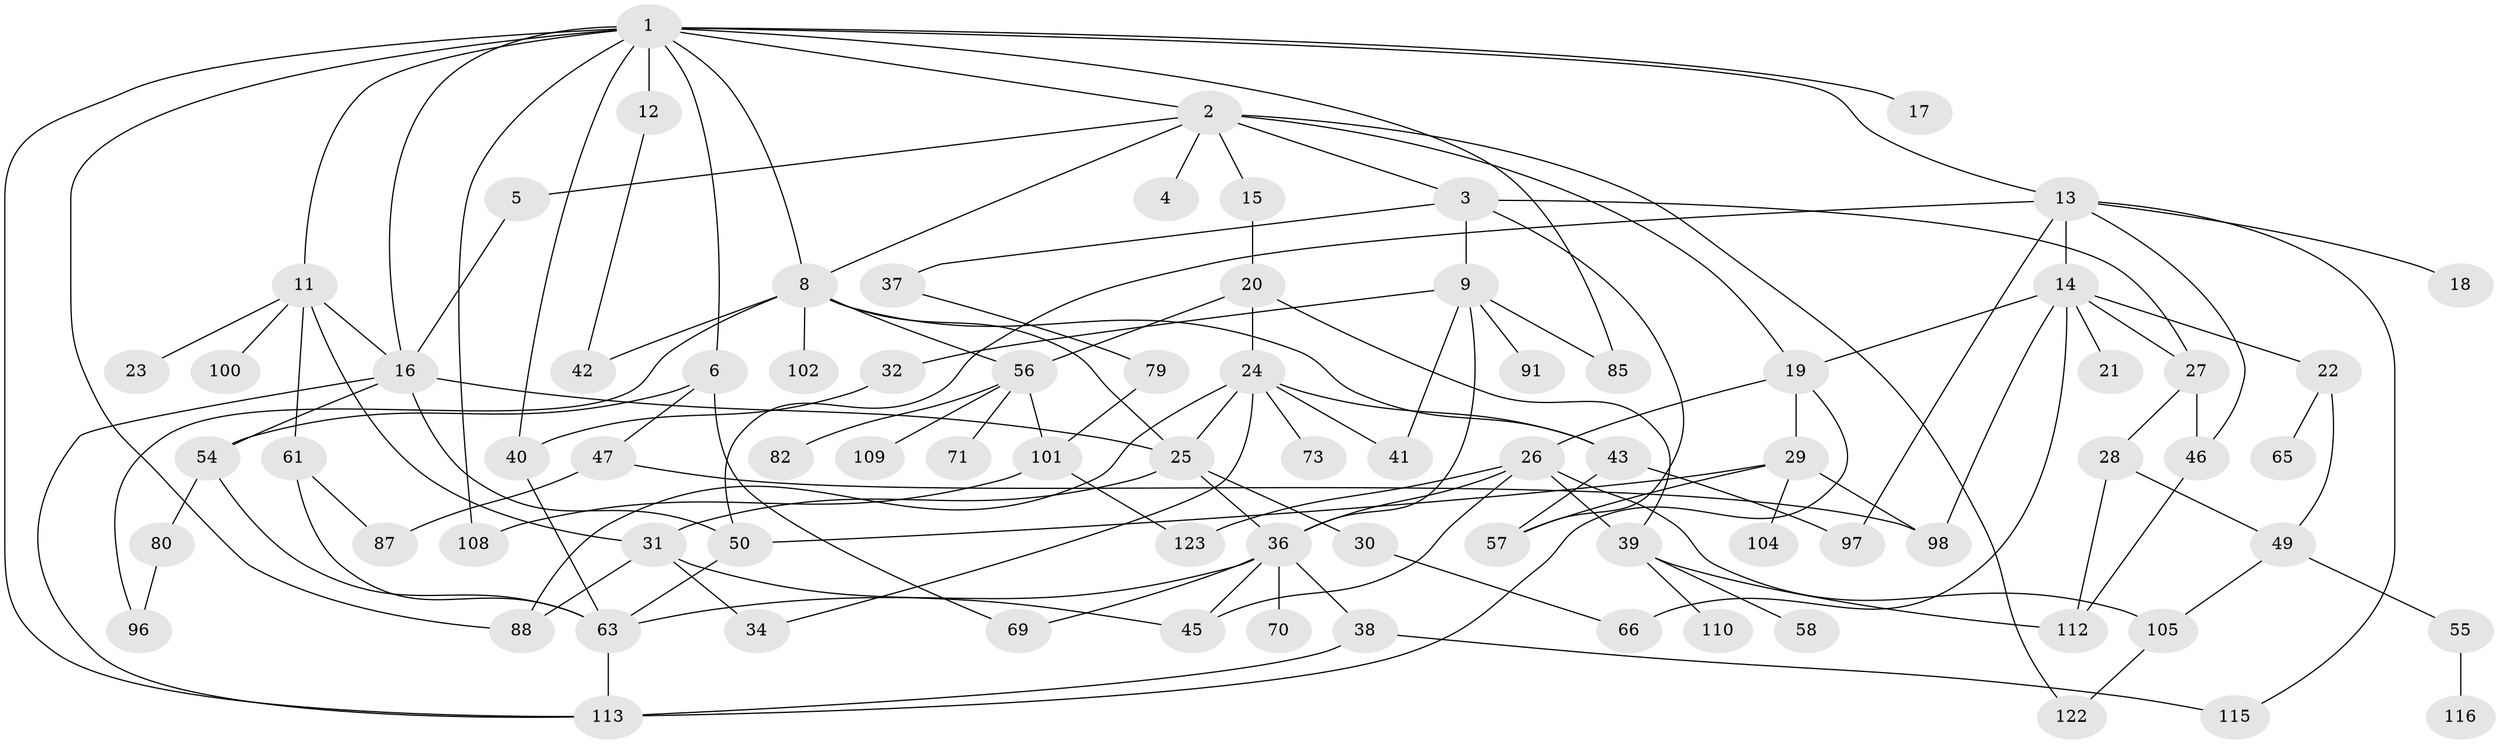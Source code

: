 // Generated by graph-tools (version 1.1) at 2025/51/02/27/25 19:51:39]
// undirected, 81 vertices, 132 edges
graph export_dot {
graph [start="1"]
  node [color=gray90,style=filled];
  1 [super="+10"];
  2 [super="+64"];
  3 [super="+84"];
  4;
  5;
  6 [super="+7"];
  8 [super="+59"];
  9 [super="+60"];
  11 [super="+89"];
  12 [super="+83"];
  13 [super="+35"];
  14 [super="+106"];
  15;
  16 [super="+72"];
  17;
  18;
  19;
  20 [super="+94"];
  21;
  22 [super="+117"];
  23;
  24 [super="+44"];
  25 [super="+77"];
  26 [super="+86"];
  27;
  28;
  29 [super="+33"];
  30;
  31 [super="+52"];
  32;
  34;
  36 [super="+48"];
  37 [super="+68"];
  38 [super="+51"];
  39 [super="+99"];
  40 [super="+81"];
  41;
  42;
  43 [super="+119"];
  45 [super="+62"];
  46;
  47 [super="+78"];
  49 [super="+90"];
  50 [super="+53"];
  54 [super="+75"];
  55;
  56 [super="+76"];
  57;
  58;
  61 [super="+67"];
  63 [super="+93"];
  65;
  66 [super="+74"];
  69;
  70 [super="+120"];
  71;
  73;
  79;
  80 [super="+121"];
  82 [super="+95"];
  85 [super="+92"];
  87 [super="+103"];
  88 [super="+118"];
  91;
  96;
  97;
  98;
  100;
  101 [super="+107"];
  102;
  104;
  105 [super="+111"];
  108;
  109;
  110;
  112;
  113 [super="+114"];
  115;
  116;
  122;
  123;
  1 -- 2;
  1 -- 6;
  1 -- 11;
  1 -- 12;
  1 -- 13;
  1 -- 17;
  1 -- 113;
  1 -- 8;
  1 -- 88;
  1 -- 40;
  1 -- 108;
  1 -- 16;
  1 -- 85;
  2 -- 3;
  2 -- 4;
  2 -- 5;
  2 -- 8;
  2 -- 15;
  2 -- 19;
  2 -- 122;
  3 -- 9;
  3 -- 37;
  3 -- 57;
  3 -- 27;
  5 -- 16;
  6 -- 47;
  6 -- 54;
  6 -- 69;
  8 -- 25;
  8 -- 42;
  8 -- 43;
  8 -- 56;
  8 -- 96;
  8 -- 102;
  9 -- 32;
  9 -- 36;
  9 -- 41;
  9 -- 85;
  9 -- 91;
  11 -- 23;
  11 -- 31;
  11 -- 61;
  11 -- 100;
  11 -- 16;
  12 -- 42;
  13 -- 14;
  13 -- 18;
  13 -- 46;
  13 -- 97;
  13 -- 50;
  13 -- 115;
  14 -- 21;
  14 -- 22;
  14 -- 27;
  14 -- 98;
  14 -- 19;
  14 -- 66;
  15 -- 20;
  16 -- 54;
  16 -- 50;
  16 -- 25;
  16 -- 113;
  19 -- 26;
  19 -- 29;
  19 -- 113;
  20 -- 24;
  20 -- 39;
  20 -- 56;
  22 -- 65;
  22 -- 49;
  24 -- 34;
  24 -- 73;
  24 -- 41;
  24 -- 88;
  24 -- 25;
  24 -- 43;
  25 -- 30;
  25 -- 36;
  25 -- 31;
  26 -- 105 [weight=2];
  26 -- 36;
  26 -- 39;
  26 -- 123;
  26 -- 45;
  27 -- 28;
  27 -- 46;
  28 -- 49;
  28 -- 112;
  29 -- 104;
  29 -- 50;
  29 -- 57;
  29 -- 98;
  30 -- 66;
  31 -- 34;
  31 -- 88;
  31 -- 45;
  32 -- 40;
  36 -- 38;
  36 -- 45;
  36 -- 69;
  36 -- 70;
  36 -- 63;
  37 -- 79;
  38 -- 113;
  38 -- 115;
  39 -- 58;
  39 -- 112;
  39 -- 110;
  40 -- 63;
  43 -- 97;
  43 -- 57;
  46 -- 112;
  47 -- 98;
  47 -- 87;
  49 -- 55;
  49 -- 105;
  50 -- 63;
  54 -- 80;
  54 -- 63;
  55 -- 116;
  56 -- 71;
  56 -- 101;
  56 -- 82;
  56 -- 109;
  61 -- 87;
  61 -- 63;
  63 -- 113;
  79 -- 101;
  80 -- 96;
  101 -- 108;
  101 -- 123;
  105 -- 122;
}
